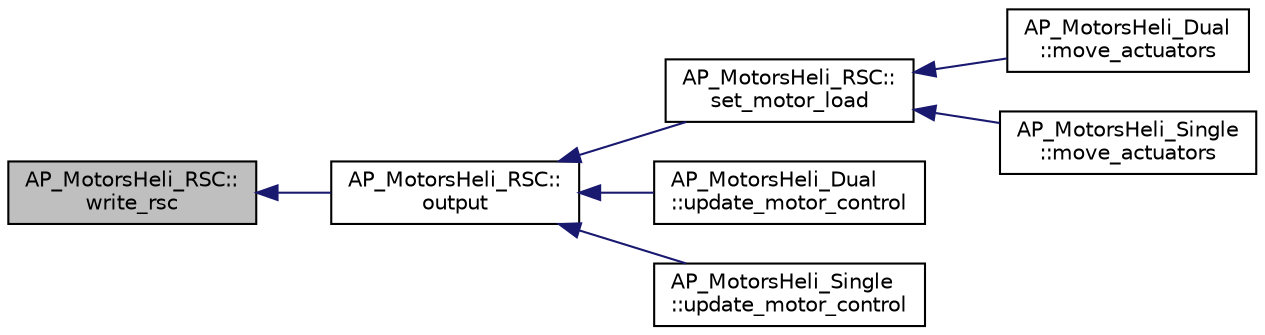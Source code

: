 digraph "AP_MotorsHeli_RSC::write_rsc"
{
 // INTERACTIVE_SVG=YES
  edge [fontname="Helvetica",fontsize="10",labelfontname="Helvetica",labelfontsize="10"];
  node [fontname="Helvetica",fontsize="10",shape=record];
  rankdir="LR";
  Node1 [label="AP_MotorsHeli_RSC::\lwrite_rsc",height=0.2,width=0.4,color="black", fillcolor="grey75", style="filled", fontcolor="black"];
  Node1 -> Node2 [dir="back",color="midnightblue",fontsize="10",style="solid",fontname="Helvetica"];
  Node2 [label="AP_MotorsHeli_RSC::\loutput",height=0.2,width=0.4,color="black", fillcolor="white", style="filled",URL="$classAP__MotorsHeli__RSC.html#ab23a1aebfd83a9e76acf076a2f15841b"];
  Node2 -> Node3 [dir="back",color="midnightblue",fontsize="10",style="solid",fontname="Helvetica"];
  Node3 [label="AP_MotorsHeli_RSC::\lset_motor_load",height=0.2,width=0.4,color="black", fillcolor="white", style="filled",URL="$classAP__MotorsHeli__RSC.html#ae6f12f5703ec3158a7fb3e69e9884c82"];
  Node3 -> Node4 [dir="back",color="midnightblue",fontsize="10",style="solid",fontname="Helvetica"];
  Node4 [label="AP_MotorsHeli_Dual\l::move_actuators",height=0.2,width=0.4,color="black", fillcolor="white", style="filled",URL="$classAP__MotorsHeli__Dual.html#a79cf1328b1d8a2be75b8a3440e9a5800"];
  Node3 -> Node5 [dir="back",color="midnightblue",fontsize="10",style="solid",fontname="Helvetica"];
  Node5 [label="AP_MotorsHeli_Single\l::move_actuators",height=0.2,width=0.4,color="black", fillcolor="white", style="filled",URL="$classAP__MotorsHeli__Single.html#a7be196cb13761dc47480224bc1b51115"];
  Node2 -> Node6 [dir="back",color="midnightblue",fontsize="10",style="solid",fontname="Helvetica"];
  Node6 [label="AP_MotorsHeli_Dual\l::update_motor_control",height=0.2,width=0.4,color="black", fillcolor="white", style="filled",URL="$classAP__MotorsHeli__Dual.html#a45912c55dd1eb49676cea2096daab6a7"];
  Node2 -> Node7 [dir="back",color="midnightblue",fontsize="10",style="solid",fontname="Helvetica"];
  Node7 [label="AP_MotorsHeli_Single\l::update_motor_control",height=0.2,width=0.4,color="black", fillcolor="white", style="filled",URL="$classAP__MotorsHeli__Single.html#ac19ec15e0d8e3a3142762f6e1e1c0812"];
}
